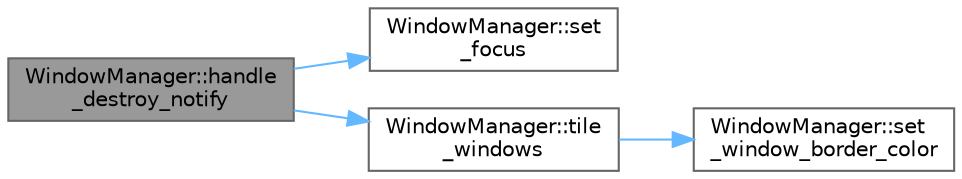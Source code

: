 digraph "WindowManager::handle_destroy_notify"
{
 // LATEX_PDF_SIZE
  bgcolor="transparent";
  edge [fontname=Helvetica,fontsize=10,labelfontname=Helvetica,labelfontsize=10];
  node [fontname=Helvetica,fontsize=10,shape=box,height=0.2,width=0.4];
  rankdir="LR";
  Node1 [id="Node000001",label="WindowManager::handle\l_destroy_notify",height=0.2,width=0.4,color="gray40", fillcolor="grey60", style="filled", fontcolor="black",tooltip="Handles a destroy notify event for the given window."];
  Node1 -> Node2 [id="edge1_Node000001_Node000002",color="steelblue1",style="solid",tooltip=" "];
  Node2 [id="Node000002",label="WindowManager::set\l_focus",height=0.2,width=0.4,color="grey40", fillcolor="white", style="filled",URL="$classWindowManager.html#a7f05b2027ab6eba43c39955b94ba040d",tooltip="Sets the focus of the window manager to the given window."];
  Node1 -> Node3 [id="edge2_Node000001_Node000003",color="steelblue1",style="solid",tooltip=" "];
  Node3 [id="Node000003",label="WindowManager::tile\l_windows",height=0.2,width=0.4,color="grey40", fillcolor="white", style="filled",URL="$classWindowManager.html#a034602ddebacb09dd0ae7ed262f20c57",tooltip="Tiles all windows in the current workspace."];
  Node3 -> Node4 [id="edge3_Node000003_Node000004",color="steelblue1",style="solid",tooltip=" "];
  Node4 [id="Node000004",label="WindowManager::set\l_window_border_color",height=0.2,width=0.4,color="grey40", fillcolor="white", style="filled",URL="$classWindowManager.html#a6bcb4661cf62ac13a5b4def37f62d129",tooltip="Sets the border color of the window to the given color."];
}
